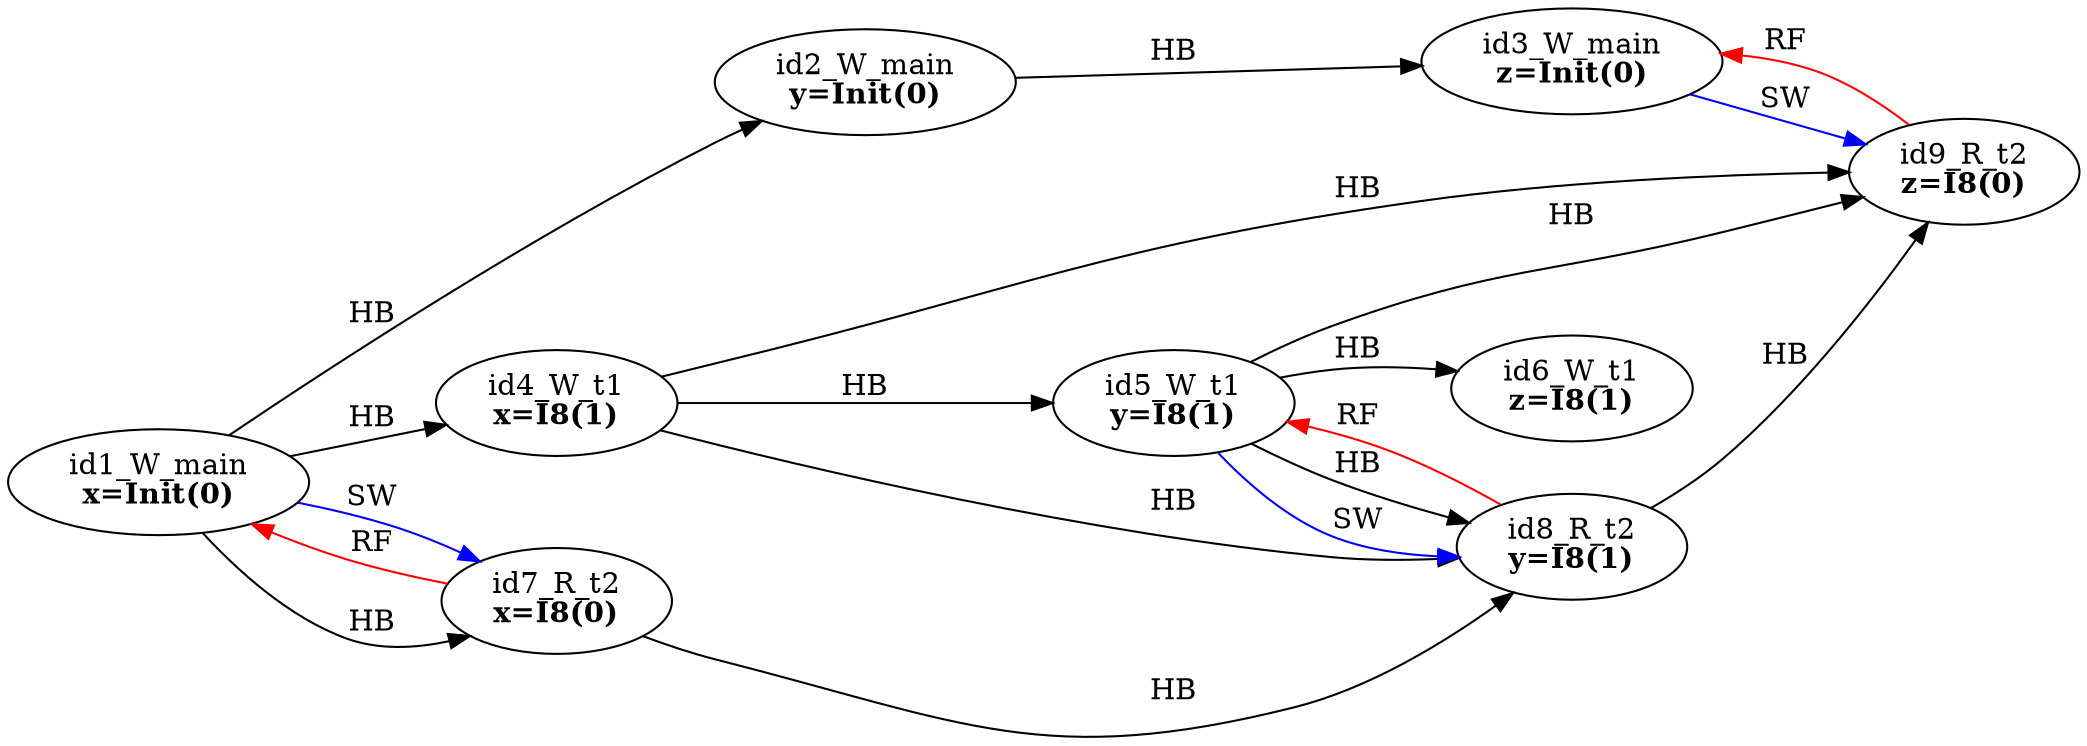 digraph memory_model {
rankdir=LR;
splines=true; esep=0.5;
id1_W_main -> id2_W_main [label = "HB", color="black"];
id2_W_main -> id3_W_main [label = "HB", color="black"];
id4_W_t1 -> id5_W_t1 [label = "HB", color="black"];
id5_W_t1 -> id6_W_t1 [label = "HB", color="black"];
id7_R_t2 -> id8_R_t2 [label = "HB", color="black"];
id8_R_t2 -> id9_R_t2 [label = "HB", color="black"];
id1_W_main -> id4_W_t1 [label = "HB", color="black"];
id1_W_main -> id7_R_t2 [label = "HB", color="black"];
id4_W_t1 -> id8_R_t2 [label = "HB", color="black"];
id4_W_t1 -> id9_R_t2 [label = "HB", color="black"];
id5_W_t1 -> id8_R_t2 [label = "HB", color="black"];
id5_W_t1 -> id9_R_t2 [label = "HB", color="black"];
id7_R_t2 -> id1_W_main [label = "RF", color="red"];
id8_R_t2 -> id5_W_t1 [label = "RF", color="red"];
id9_R_t2 -> id3_W_main [label = "RF", color="red"];
id1_W_main -> id7_R_t2 [label = "SW", color="blue"];
id3_W_main -> id9_R_t2 [label = "SW", color="blue"];
id5_W_t1 -> id8_R_t2 [label = "SW", color="blue"];
id1_W_main [label=<id1_W_main<br/><B>x=Init(0)</B>>, pos="2.5,6!"]
id2_W_main [label=<id2_W_main<br/><B>y=Init(0)</B>>, pos="2.5,4!"]
id3_W_main [label=<id3_W_main<br/><B>z=Init(0)</B>>, pos="2.5,2!"]
id4_W_t1 [label=<id4_W_t1<br/><B>x=I8(1)</B>>, pos="0,0!"]
id5_W_t1 [label=<id5_W_t1<br/><B>y=I8(1)</B>>, pos="0,-2!"]
id6_W_t1 [label=<id6_W_t1<br/><B>z=I8(1)</B>>, pos="0,-4!"]
id7_R_t2 [label=<id7_R_t2<br/><B>x=I8(0)</B>>, pos="5,0!"]
id8_R_t2 [label=<id8_R_t2<br/><B>y=I8(1)</B>>, pos="5,-2!"]
id9_R_t2 [label=<id9_R_t2<br/><B>z=I8(0)</B>>, pos="5,-4!"]
}